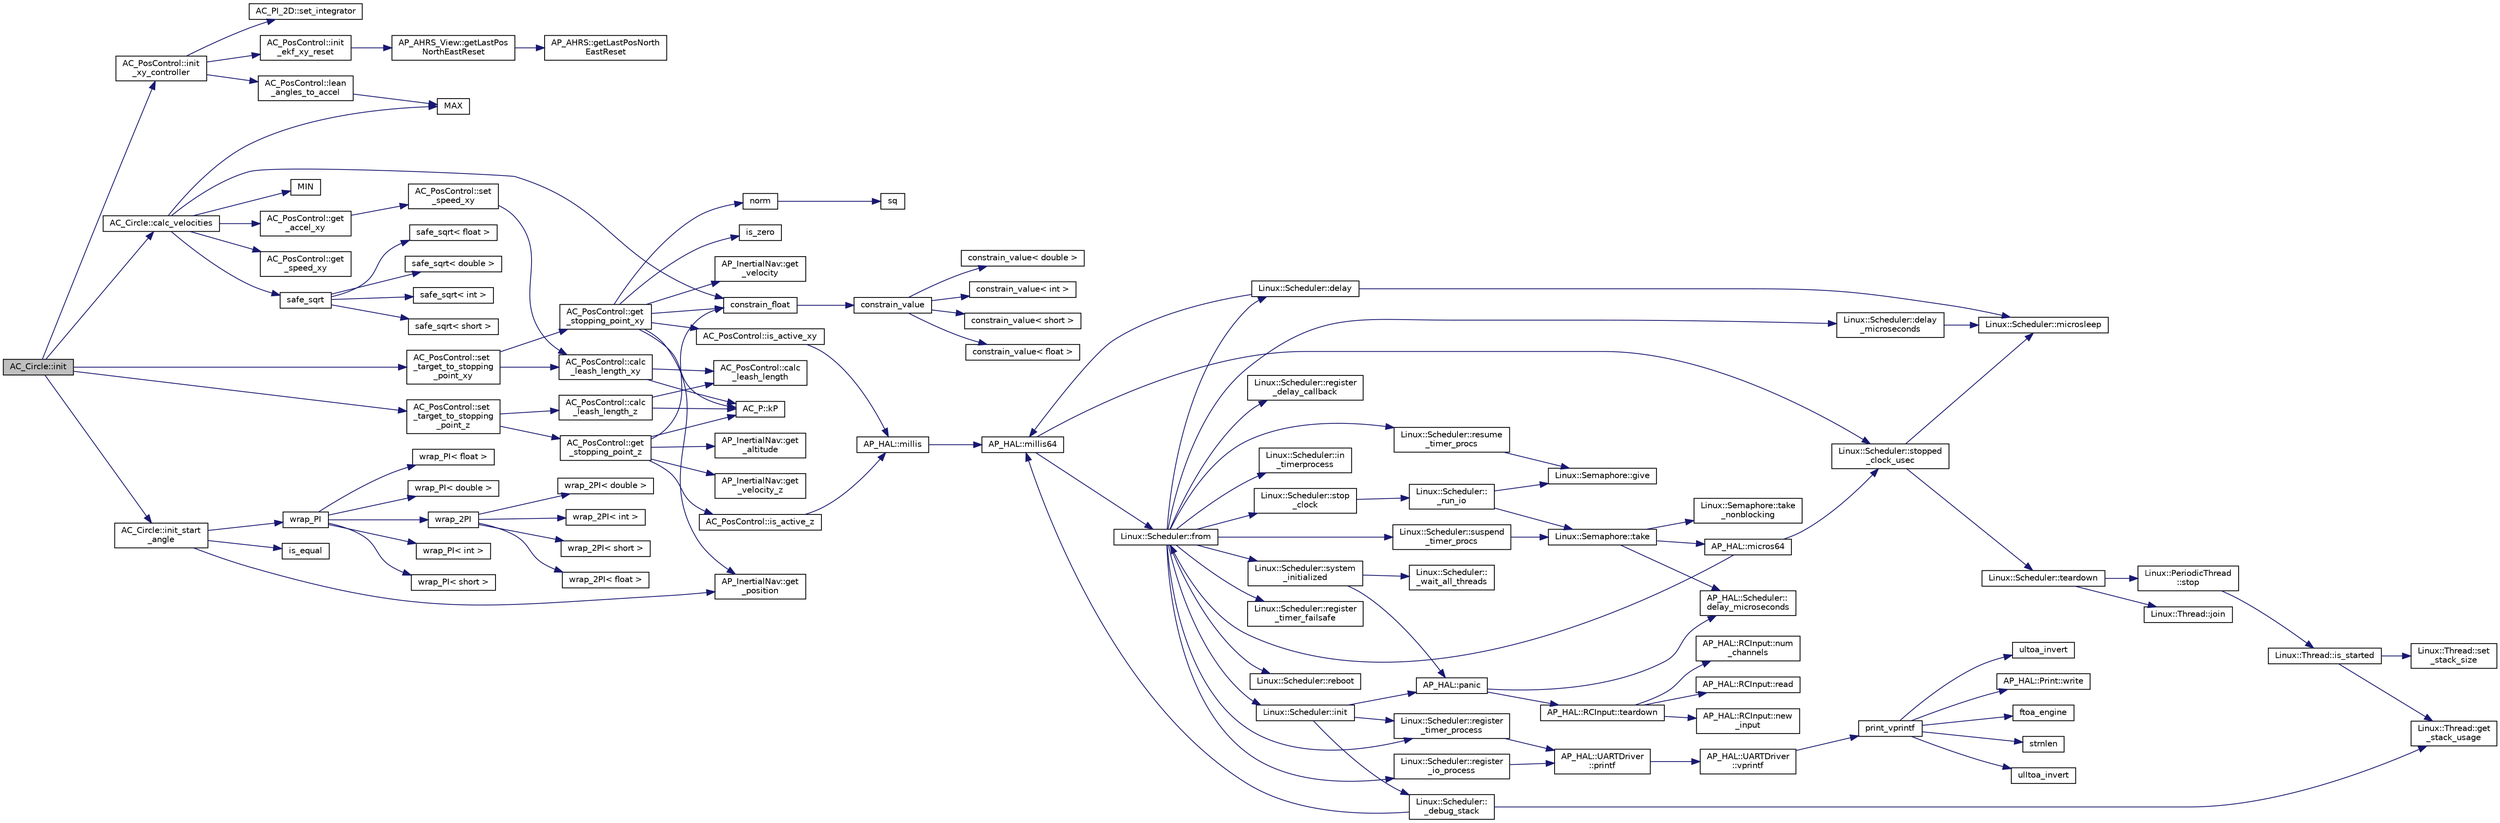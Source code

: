 digraph "AC_Circle::init"
{
 // INTERACTIVE_SVG=YES
  edge [fontname="Helvetica",fontsize="10",labelfontname="Helvetica",labelfontsize="10"];
  node [fontname="Helvetica",fontsize="10",shape=record];
  rankdir="LR";
  Node1 [label="AC_Circle::init",height=0.2,width=0.4,color="black", fillcolor="grey75", style="filled", fontcolor="black"];
  Node1 -> Node2 [color="midnightblue",fontsize="10",style="solid",fontname="Helvetica"];
  Node2 [label="AC_PosControl::init\l_xy_controller",height=0.2,width=0.4,color="black", fillcolor="white", style="filled",URL="$classAC__PosControl.html#ae1676c283b03793693b7c94cecdcd0b2"];
  Node2 -> Node3 [color="midnightblue",fontsize="10",style="solid",fontname="Helvetica"];
  Node3 [label="AC_PosControl::lean\l_angles_to_accel",height=0.2,width=0.4,color="black", fillcolor="white", style="filled",URL="$classAC__PosControl.html#a146634dd74332c97600e933213a75d5a"];
  Node3 -> Node4 [color="midnightblue",fontsize="10",style="solid",fontname="Helvetica"];
  Node4 [label="MAX",height=0.2,width=0.4,color="black", fillcolor="white", style="filled",URL="$AP__Math_8h.html#a5c0b5c82749ac54970b2699d3c10ee9b"];
  Node2 -> Node5 [color="midnightblue",fontsize="10",style="solid",fontname="Helvetica"];
  Node5 [label="AC_PI_2D::set_integrator",height=0.2,width=0.4,color="black", fillcolor="white", style="filled",URL="$classAC__PI__2D.html#a8ac4814c01feeaf004cb2b51de479cc5"];
  Node2 -> Node6 [color="midnightblue",fontsize="10",style="solid",fontname="Helvetica"];
  Node6 [label="AC_PosControl::init\l_ekf_xy_reset",height=0.2,width=0.4,color="black", fillcolor="white", style="filled",URL="$classAC__PosControl.html#a85a901d243ace613341b084dec4cc816",tooltip="initialise and check for ekf position resets "];
  Node6 -> Node7 [color="midnightblue",fontsize="10",style="solid",fontname="Helvetica"];
  Node7 [label="AP_AHRS_View::getLastPos\lNorthEastReset",height=0.2,width=0.4,color="black", fillcolor="white", style="filled",URL="$classAP__AHRS__View.html#aece6c9bacb017a76fdc659fa0c38b0f3"];
  Node7 -> Node8 [color="midnightblue",fontsize="10",style="solid",fontname="Helvetica"];
  Node8 [label="AP_AHRS::getLastPosNorth\lEastReset",height=0.2,width=0.4,color="black", fillcolor="white", style="filled",URL="$classAP__AHRS.html#aa185cf9c48e53ea7d3738160aee7eed7"];
  Node1 -> Node9 [color="midnightblue",fontsize="10",style="solid",fontname="Helvetica"];
  Node9 [label="AC_PosControl::set\l_target_to_stopping\l_point_xy",height=0.2,width=0.4,color="black", fillcolor="white", style="filled",URL="$classAC__PosControl.html#a1f4f9aac832250d36fe36a6be1ccbb84",tooltip="set_target_to_stopping_point_xy - sets horizontal target to reasonable stopping position in cm from h..."];
  Node9 -> Node10 [color="midnightblue",fontsize="10",style="solid",fontname="Helvetica"];
  Node10 [label="AC_PosControl::calc\l_leash_length_xy",height=0.2,width=0.4,color="black", fillcolor="white", style="filled",URL="$classAC__PosControl.html#ac4f923c39399266568b9ae9419a0596f"];
  Node10 -> Node11 [color="midnightblue",fontsize="10",style="solid",fontname="Helvetica"];
  Node11 [label="AC_PosControl::calc\l_leash_length",height=0.2,width=0.4,color="black", fillcolor="white", style="filled",URL="$classAC__PosControl.html#a92e0998be57c8a917a7a7514c542e314",tooltip="calc_leash_length - calculates the horizontal leash length given a maximum speed, acceleration and po..."];
  Node10 -> Node12 [color="midnightblue",fontsize="10",style="solid",fontname="Helvetica"];
  Node12 [label="AC_P::kP",height=0.2,width=0.4,color="black", fillcolor="white", style="filled",URL="$classAC__P.html#a723b372dfceb74ddb2edbe11544e9d5a"];
  Node9 -> Node13 [color="midnightblue",fontsize="10",style="solid",fontname="Helvetica"];
  Node13 [label="AC_PosControl::get\l_stopping_point_xy",height=0.2,width=0.4,color="black", fillcolor="white", style="filled",URL="$classAC__PosControl.html#a4054e2d2dc53b9b0c2fd26898781af89"];
  Node13 -> Node14 [color="midnightblue",fontsize="10",style="solid",fontname="Helvetica"];
  Node14 [label="AP_InertialNav::get\l_position",height=0.2,width=0.4,color="black", fillcolor="white", style="filled",URL="$classAP__InertialNav.html#a39348dd51a8c32fe16d01dfef284e31a"];
  Node13 -> Node15 [color="midnightblue",fontsize="10",style="solid",fontname="Helvetica"];
  Node15 [label="AP_InertialNav::get\l_velocity",height=0.2,width=0.4,color="black", fillcolor="white", style="filled",URL="$classAP__InertialNav.html#a5bfad40c8a4e0ca98aa09c80e17c4ff5"];
  Node13 -> Node12 [color="midnightblue",fontsize="10",style="solid",fontname="Helvetica"];
  Node13 -> Node16 [color="midnightblue",fontsize="10",style="solid",fontname="Helvetica"];
  Node16 [label="AC_PosControl::is_active_xy",height=0.2,width=0.4,color="black", fillcolor="white", style="filled",URL="$classAC__PosControl.html#ad6864eaa25734c3908f5a77da3499a60"];
  Node16 -> Node17 [color="midnightblue",fontsize="10",style="solid",fontname="Helvetica"];
  Node17 [label="AP_HAL::millis",height=0.2,width=0.4,color="black", fillcolor="white", style="filled",URL="$namespaceAP__HAL.html#a77dffbb18891996280308e21316ec186"];
  Node17 -> Node18 [color="midnightblue",fontsize="10",style="solid",fontname="Helvetica"];
  Node18 [label="AP_HAL::millis64",height=0.2,width=0.4,color="black", fillcolor="white", style="filled",URL="$namespaceAP__HAL.html#a59336c5fceaf28a76d1df1581a87a25d"];
  Node18 -> Node19 [color="midnightblue",fontsize="10",style="solid",fontname="Helvetica"];
  Node19 [label="Linux::Scheduler::from",height=0.2,width=0.4,color="black", fillcolor="white", style="filled",URL="$classLinux_1_1Scheduler.html#a53ecaae0fdc72f85bd57c4b0cff93653"];
  Node19 -> Node20 [color="midnightblue",fontsize="10",style="solid",fontname="Helvetica"];
  Node20 [label="Linux::Scheduler::init",height=0.2,width=0.4,color="black", fillcolor="white", style="filled",URL="$classLinux_1_1Scheduler.html#a3d77c332e051c28c83fb07757e7100bd"];
  Node20 -> Node21 [color="midnightblue",fontsize="10",style="solid",fontname="Helvetica"];
  Node21 [label="AP_HAL::panic",height=0.2,width=0.4,color="black", fillcolor="white", style="filled",URL="$namespaceAP__HAL.html#a71832f03d849a0c088f04fc98d3c8143"];
  Node21 -> Node22 [color="midnightblue",fontsize="10",style="solid",fontname="Helvetica"];
  Node22 [label="AP_HAL::RCInput::teardown",height=0.2,width=0.4,color="black", fillcolor="white", style="filled",URL="$classAP__HAL_1_1RCInput.html#a2bea13d38f2b9ae8bf5193a3a69f0a31"];
  Node22 -> Node23 [color="midnightblue",fontsize="10",style="solid",fontname="Helvetica"];
  Node23 [label="AP_HAL::RCInput::new\l_input",height=0.2,width=0.4,color="black", fillcolor="white", style="filled",URL="$classAP__HAL_1_1RCInput.html#aee1fade33080edef83dd7db0fad0f7da"];
  Node22 -> Node24 [color="midnightblue",fontsize="10",style="solid",fontname="Helvetica"];
  Node24 [label="AP_HAL::RCInput::num\l_channels",height=0.2,width=0.4,color="black", fillcolor="white", style="filled",URL="$classAP__HAL_1_1RCInput.html#ae55f959c6115c1f41783af3a2b6c4fcd"];
  Node22 -> Node25 [color="midnightblue",fontsize="10",style="solid",fontname="Helvetica"];
  Node25 [label="AP_HAL::RCInput::read",height=0.2,width=0.4,color="black", fillcolor="white", style="filled",URL="$classAP__HAL_1_1RCInput.html#a078fd7e6d2e6a899009ec674a8e03498"];
  Node21 -> Node26 [color="midnightblue",fontsize="10",style="solid",fontname="Helvetica"];
  Node26 [label="AP_HAL::Scheduler::\ldelay_microseconds",height=0.2,width=0.4,color="black", fillcolor="white", style="filled",URL="$classAP__HAL_1_1Scheduler.html#a78c4f1b1f192ac1c99544b6cc8f099b0"];
  Node20 -> Node27 [color="midnightblue",fontsize="10",style="solid",fontname="Helvetica"];
  Node27 [label="Linux::Scheduler::register\l_timer_process",height=0.2,width=0.4,color="black", fillcolor="white", style="filled",URL="$classLinux_1_1Scheduler.html#a02a34a123dfebaf360f7010745e1e646"];
  Node27 -> Node28 [color="midnightblue",fontsize="10",style="solid",fontname="Helvetica"];
  Node28 [label="AP_HAL::UARTDriver\l::printf",height=0.2,width=0.4,color="black", fillcolor="white", style="filled",URL="$classAP__HAL_1_1UARTDriver.html#a6ceedc792594e59fc7d80b39a435f027"];
  Node28 -> Node29 [color="midnightblue",fontsize="10",style="solid",fontname="Helvetica"];
  Node29 [label="AP_HAL::UARTDriver\l::vprintf",height=0.2,width=0.4,color="black", fillcolor="white", style="filled",URL="$classAP__HAL_1_1UARTDriver.html#aa8abfb6d6641299472c29ac1edde559f"];
  Node29 -> Node30 [color="midnightblue",fontsize="10",style="solid",fontname="Helvetica"];
  Node30 [label="print_vprintf",height=0.2,width=0.4,color="black", fillcolor="white", style="filled",URL="$print__vprintf_8cpp.html#a1534eaeab54696df96975b56d9f49212"];
  Node30 -> Node31 [color="midnightblue",fontsize="10",style="solid",fontname="Helvetica"];
  Node31 [label="AP_HAL::Print::write",height=0.2,width=0.4,color="black", fillcolor="white", style="filled",URL="$classAP__HAL_1_1Print.html#acc65391952a43334f8f5c9bef341f501"];
  Node30 -> Node32 [color="midnightblue",fontsize="10",style="solid",fontname="Helvetica"];
  Node32 [label="ftoa_engine",height=0.2,width=0.4,color="black", fillcolor="white", style="filled",URL="$ftoa__engine_8cpp.html#a1c28234da8f20b43c85890d4bb452947"];
  Node30 -> Node33 [color="midnightblue",fontsize="10",style="solid",fontname="Helvetica"];
  Node33 [label="strnlen",height=0.2,width=0.4,color="black", fillcolor="white", style="filled",URL="$replace_8cpp.html#a880bcc7b85a09e6254691bebd5344b51"];
  Node30 -> Node34 [color="midnightblue",fontsize="10",style="solid",fontname="Helvetica"];
  Node34 [label="ulltoa_invert",height=0.2,width=0.4,color="black", fillcolor="white", style="filled",URL="$utoa__invert_8cpp.html#a34926f552460b47c414ec4d83b32815c"];
  Node30 -> Node35 [color="midnightblue",fontsize="10",style="solid",fontname="Helvetica"];
  Node35 [label="ultoa_invert",height=0.2,width=0.4,color="black", fillcolor="white", style="filled",URL="$utoa__invert_8cpp.html#a5d99bba8e697c1e11da489d88fca8559"];
  Node20 -> Node36 [color="midnightblue",fontsize="10",style="solid",fontname="Helvetica"];
  Node36 [label="Linux::Scheduler::\l_debug_stack",height=0.2,width=0.4,color="black", fillcolor="white", style="filled",URL="$classLinux_1_1Scheduler.html#a163eb7b285c95b1b1d036fc61d723910"];
  Node36 -> Node18 [color="midnightblue",fontsize="10",style="solid",fontname="Helvetica"];
  Node36 -> Node37 [color="midnightblue",fontsize="10",style="solid",fontname="Helvetica"];
  Node37 [label="Linux::Thread::get\l_stack_usage",height=0.2,width=0.4,color="black", fillcolor="white", style="filled",URL="$classLinux_1_1Thread.html#a6884970a0811ae21953c57fb98aa6e96"];
  Node19 -> Node38 [color="midnightblue",fontsize="10",style="solid",fontname="Helvetica"];
  Node38 [label="Linux::Scheduler::delay",height=0.2,width=0.4,color="black", fillcolor="white", style="filled",URL="$classLinux_1_1Scheduler.html#a14f3239ecbb9889823b20dc9de655c2f"];
  Node38 -> Node18 [color="midnightblue",fontsize="10",style="solid",fontname="Helvetica"];
  Node38 -> Node39 [color="midnightblue",fontsize="10",style="solid",fontname="Helvetica"];
  Node39 [label="Linux::Scheduler::microsleep",height=0.2,width=0.4,color="black", fillcolor="white", style="filled",URL="$classLinux_1_1Scheduler.html#a647872aff158b510c56862f51f951538"];
  Node19 -> Node40 [color="midnightblue",fontsize="10",style="solid",fontname="Helvetica"];
  Node40 [label="Linux::Scheduler::delay\l_microseconds",height=0.2,width=0.4,color="black", fillcolor="white", style="filled",URL="$classLinux_1_1Scheduler.html#a4cffd5bcba0175bf49c7aa75ff3bf09a"];
  Node40 -> Node39 [color="midnightblue",fontsize="10",style="solid",fontname="Helvetica"];
  Node19 -> Node41 [color="midnightblue",fontsize="10",style="solid",fontname="Helvetica"];
  Node41 [label="Linux::Scheduler::register\l_delay_callback",height=0.2,width=0.4,color="black", fillcolor="white", style="filled",URL="$classLinux_1_1Scheduler.html#a5cb50b637d5fd3e5f9220bc23db0fb3f"];
  Node19 -> Node27 [color="midnightblue",fontsize="10",style="solid",fontname="Helvetica"];
  Node19 -> Node42 [color="midnightblue",fontsize="10",style="solid",fontname="Helvetica"];
  Node42 [label="Linux::Scheduler::register\l_io_process",height=0.2,width=0.4,color="black", fillcolor="white", style="filled",URL="$classLinux_1_1Scheduler.html#aa2be97cb8686d72cc322fb38f69a940c"];
  Node42 -> Node28 [color="midnightblue",fontsize="10",style="solid",fontname="Helvetica"];
  Node19 -> Node43 [color="midnightblue",fontsize="10",style="solid",fontname="Helvetica"];
  Node43 [label="Linux::Scheduler::suspend\l_timer_procs",height=0.2,width=0.4,color="black", fillcolor="white", style="filled",URL="$classLinux_1_1Scheduler.html#abba967d02c28cb0b16a7cebbff9bc6d6"];
  Node43 -> Node44 [color="midnightblue",fontsize="10",style="solid",fontname="Helvetica"];
  Node44 [label="Linux::Semaphore::take",height=0.2,width=0.4,color="black", fillcolor="white", style="filled",URL="$classLinux_1_1Semaphore.html#afc4c8706abb7e68aa4001ea372dc614e"];
  Node44 -> Node45 [color="midnightblue",fontsize="10",style="solid",fontname="Helvetica"];
  Node45 [label="Linux::Semaphore::take\l_nonblocking",height=0.2,width=0.4,color="black", fillcolor="white", style="filled",URL="$classLinux_1_1Semaphore.html#a561b4f40f3a76335f1a686c2aed526f9"];
  Node44 -> Node46 [color="midnightblue",fontsize="10",style="solid",fontname="Helvetica"];
  Node46 [label="AP_HAL::micros64",height=0.2,width=0.4,color="black", fillcolor="white", style="filled",URL="$namespaceAP__HAL.html#a7aa0ce7625c9680e30ff4a99940907a5"];
  Node46 -> Node19 [color="midnightblue",fontsize="10",style="solid",fontname="Helvetica"];
  Node46 -> Node47 [color="midnightblue",fontsize="10",style="solid",fontname="Helvetica"];
  Node47 [label="Linux::Scheduler::stopped\l_clock_usec",height=0.2,width=0.4,color="black", fillcolor="white", style="filled",URL="$classLinux_1_1Scheduler.html#a682b4c34f330f66db5ab4aa5d96e13f9"];
  Node47 -> Node39 [color="midnightblue",fontsize="10",style="solid",fontname="Helvetica"];
  Node47 -> Node48 [color="midnightblue",fontsize="10",style="solid",fontname="Helvetica"];
  Node48 [label="Linux::Scheduler::teardown",height=0.2,width=0.4,color="black", fillcolor="white", style="filled",URL="$classLinux_1_1Scheduler.html#ab373a83d818679432520ea881044b2a7"];
  Node48 -> Node49 [color="midnightblue",fontsize="10",style="solid",fontname="Helvetica"];
  Node49 [label="Linux::PeriodicThread\l::stop",height=0.2,width=0.4,color="black", fillcolor="white", style="filled",URL="$classLinux_1_1PeriodicThread.html#a136aaf6e713f63b246fc4a2905e6e9a1"];
  Node49 -> Node50 [color="midnightblue",fontsize="10",style="solid",fontname="Helvetica"];
  Node50 [label="Linux::Thread::is_started",height=0.2,width=0.4,color="black", fillcolor="white", style="filled",URL="$classLinux_1_1Thread.html#a240d7b48a9a8eb43638f67295a1819e5"];
  Node50 -> Node37 [color="midnightblue",fontsize="10",style="solid",fontname="Helvetica"];
  Node50 -> Node51 [color="midnightblue",fontsize="10",style="solid",fontname="Helvetica"];
  Node51 [label="Linux::Thread::set\l_stack_size",height=0.2,width=0.4,color="black", fillcolor="white", style="filled",URL="$classLinux_1_1Thread.html#a8d3282b714faaf68eae534e9276419f0"];
  Node48 -> Node52 [color="midnightblue",fontsize="10",style="solid",fontname="Helvetica"];
  Node52 [label="Linux::Thread::join",height=0.2,width=0.4,color="black", fillcolor="white", style="filled",URL="$classLinux_1_1Thread.html#a32b7d184279634922e2f3b23b584fbcd"];
  Node44 -> Node26 [color="midnightblue",fontsize="10",style="solid",fontname="Helvetica"];
  Node19 -> Node53 [color="midnightblue",fontsize="10",style="solid",fontname="Helvetica"];
  Node53 [label="Linux::Scheduler::resume\l_timer_procs",height=0.2,width=0.4,color="black", fillcolor="white", style="filled",URL="$classLinux_1_1Scheduler.html#aee4e701b92cb4721c4de1bfcdcded70c"];
  Node53 -> Node54 [color="midnightblue",fontsize="10",style="solid",fontname="Helvetica"];
  Node54 [label="Linux::Semaphore::give",height=0.2,width=0.4,color="black", fillcolor="white", style="filled",URL="$classLinux_1_1Semaphore.html#a216f91636f64b57b59d43ef64af91624"];
  Node19 -> Node55 [color="midnightblue",fontsize="10",style="solid",fontname="Helvetica"];
  Node55 [label="Linux::Scheduler::in\l_timerprocess",height=0.2,width=0.4,color="black", fillcolor="white", style="filled",URL="$classLinux_1_1Scheduler.html#af23753e7c6bfa97553db215a64235455"];
  Node19 -> Node56 [color="midnightblue",fontsize="10",style="solid",fontname="Helvetica"];
  Node56 [label="Linux::Scheduler::register\l_timer_failsafe",height=0.2,width=0.4,color="black", fillcolor="white", style="filled",URL="$classLinux_1_1Scheduler.html#ac193459e3575c7a0588fdc72250c2044"];
  Node19 -> Node57 [color="midnightblue",fontsize="10",style="solid",fontname="Helvetica"];
  Node57 [label="Linux::Scheduler::system\l_initialized",height=0.2,width=0.4,color="black", fillcolor="white", style="filled",URL="$classLinux_1_1Scheduler.html#ad6070a7ee637adf5101b1e6b6efbf8f6"];
  Node57 -> Node21 [color="midnightblue",fontsize="10",style="solid",fontname="Helvetica"];
  Node57 -> Node58 [color="midnightblue",fontsize="10",style="solid",fontname="Helvetica"];
  Node58 [label="Linux::Scheduler::\l_wait_all_threads",height=0.2,width=0.4,color="black", fillcolor="white", style="filled",URL="$classLinux_1_1Scheduler.html#ac52c8da3f1f4fd79c50bd64379daf399"];
  Node19 -> Node59 [color="midnightblue",fontsize="10",style="solid",fontname="Helvetica"];
  Node59 [label="Linux::Scheduler::reboot",height=0.2,width=0.4,color="black", fillcolor="white", style="filled",URL="$classLinux_1_1Scheduler.html#ae72cfa66c849ffd882ef518c35c71e69"];
  Node19 -> Node60 [color="midnightblue",fontsize="10",style="solid",fontname="Helvetica"];
  Node60 [label="Linux::Scheduler::stop\l_clock",height=0.2,width=0.4,color="black", fillcolor="white", style="filled",URL="$classLinux_1_1Scheduler.html#a392aebafcdfe9a812e4db4b7a9dcce9c"];
  Node60 -> Node61 [color="midnightblue",fontsize="10",style="solid",fontname="Helvetica"];
  Node61 [label="Linux::Scheduler::\l_run_io",height=0.2,width=0.4,color="black", fillcolor="white", style="filled",URL="$classLinux_1_1Scheduler.html#a70b024d7d0886bf47b46cc3ee310d638"];
  Node61 -> Node44 [color="midnightblue",fontsize="10",style="solid",fontname="Helvetica"];
  Node61 -> Node54 [color="midnightblue",fontsize="10",style="solid",fontname="Helvetica"];
  Node18 -> Node47 [color="midnightblue",fontsize="10",style="solid",fontname="Helvetica"];
  Node13 -> Node62 [color="midnightblue",fontsize="10",style="solid",fontname="Helvetica"];
  Node62 [label="norm",height=0.2,width=0.4,color="black", fillcolor="white", style="filled",URL="$AP__Math_8h.html#adc76d4a5e5c9ae8cb7ab17b55c40d636"];
  Node62 -> Node63 [color="midnightblue",fontsize="10",style="solid",fontname="Helvetica"];
  Node63 [label="sq",height=0.2,width=0.4,color="black", fillcolor="white", style="filled",URL="$AP__Math_8h.html#a0375e3d67fd3911cacee5c3e1408c0f2"];
  Node13 -> Node64 [color="midnightblue",fontsize="10",style="solid",fontname="Helvetica"];
  Node64 [label="is_zero",height=0.2,width=0.4,color="black", fillcolor="white", style="filled",URL="$AP__Math_8h.html#a2a12cce483e9b870da70d30406d82c60"];
  Node13 -> Node65 [color="midnightblue",fontsize="10",style="solid",fontname="Helvetica"];
  Node65 [label="constrain_float",height=0.2,width=0.4,color="black", fillcolor="white", style="filled",URL="$AP__Math_8h.html#ad525609d9dba6ffa556a0fbf08a3f9b4"];
  Node65 -> Node66 [color="midnightblue",fontsize="10",style="solid",fontname="Helvetica"];
  Node66 [label="constrain_value",height=0.2,width=0.4,color="black", fillcolor="white", style="filled",URL="$AP__Math_8h.html#a20e8f8671c282c69c1954652b6d61585"];
  Node66 -> Node67 [color="midnightblue",fontsize="10",style="solid",fontname="Helvetica"];
  Node67 [label="constrain_value\< int \>",height=0.2,width=0.4,color="black", fillcolor="white", style="filled",URL="$AP__Math_8cpp.html#a37e8e901754cb9c8e53a8e3030c82c50"];
  Node66 -> Node68 [color="midnightblue",fontsize="10",style="solid",fontname="Helvetica"];
  Node68 [label="constrain_value\< short \>",height=0.2,width=0.4,color="black", fillcolor="white", style="filled",URL="$AP__Math_8cpp.html#afdbe107ec1987d318a6347816fbf2b89"];
  Node66 -> Node69 [color="midnightblue",fontsize="10",style="solid",fontname="Helvetica"];
  Node69 [label="constrain_value\< float \>",height=0.2,width=0.4,color="black", fillcolor="white", style="filled",URL="$AP__Math_8cpp.html#ae6c621670c214da687de21d4e3a92587"];
  Node66 -> Node70 [color="midnightblue",fontsize="10",style="solid",fontname="Helvetica"];
  Node70 [label="constrain_value\< double \>",height=0.2,width=0.4,color="black", fillcolor="white", style="filled",URL="$AP__Math_8cpp.html#afe3990b00e9abc43fa97dfaf8e32f5c4"];
  Node1 -> Node71 [color="midnightblue",fontsize="10",style="solid",fontname="Helvetica"];
  Node71 [label="AC_PosControl::set\l_target_to_stopping\l_point_z",height=0.2,width=0.4,color="black", fillcolor="white", style="filled",URL="$classAC__PosControl.html#a51caffd56dd27f42595df30f63cd1eaa",tooltip="set_target_to_stopping_point_z - sets altitude target to reasonable stopping altitude in cm above hom..."];
  Node71 -> Node72 [color="midnightblue",fontsize="10",style="solid",fontname="Helvetica"];
  Node72 [label="AC_PosControl::calc\l_leash_length_z",height=0.2,width=0.4,color="black", fillcolor="white", style="filled",URL="$classAC__PosControl.html#acac2980eb3698791d55ca8fa260ab5af"];
  Node72 -> Node11 [color="midnightblue",fontsize="10",style="solid",fontname="Helvetica"];
  Node72 -> Node12 [color="midnightblue",fontsize="10",style="solid",fontname="Helvetica"];
  Node71 -> Node73 [color="midnightblue",fontsize="10",style="solid",fontname="Helvetica"];
  Node73 [label="AC_PosControl::get\l_stopping_point_z",height=0.2,width=0.4,color="black", fillcolor="white", style="filled",URL="$classAC__PosControl.html#a20ac6348cbb9a1ac803c626c91ec93e5",tooltip="get_stopping_point_z - calculates stopping point based on current position, velocity, vehicle acceleration "];
  Node73 -> Node74 [color="midnightblue",fontsize="10",style="solid",fontname="Helvetica"];
  Node74 [label="AP_InertialNav::get\l_altitude",height=0.2,width=0.4,color="black", fillcolor="white", style="filled",URL="$classAP__InertialNav.html#ac47da3c171cdcaabb4bc3a2749762461"];
  Node73 -> Node75 [color="midnightblue",fontsize="10",style="solid",fontname="Helvetica"];
  Node75 [label="AP_InertialNav::get\l_velocity_z",height=0.2,width=0.4,color="black", fillcolor="white", style="filled",URL="$classAP__InertialNav.html#a0bfe83fb80c4340b39987b25c26659b6"];
  Node73 -> Node76 [color="midnightblue",fontsize="10",style="solid",fontname="Helvetica"];
  Node76 [label="AC_PosControl::is_active_z",height=0.2,width=0.4,color="black", fillcolor="white", style="filled",URL="$classAC__PosControl.html#aeaaab19261649e644c0c83b471a0325c"];
  Node76 -> Node17 [color="midnightblue",fontsize="10",style="solid",fontname="Helvetica"];
  Node73 -> Node12 [color="midnightblue",fontsize="10",style="solid",fontname="Helvetica"];
  Node73 -> Node65 [color="midnightblue",fontsize="10",style="solid",fontname="Helvetica"];
  Node1 -> Node77 [color="midnightblue",fontsize="10",style="solid",fontname="Helvetica"];
  Node77 [label="AC_Circle::calc_velocities",height=0.2,width=0.4,color="black", fillcolor="white", style="filled",URL="$classAC__Circle.html#a158b85e4c80f553ccce4250565a3b23f"];
  Node77 -> Node4 [color="midnightblue",fontsize="10",style="solid",fontname="Helvetica"];
  Node77 -> Node78 [color="midnightblue",fontsize="10",style="solid",fontname="Helvetica"];
  Node78 [label="MIN",height=0.2,width=0.4,color="black", fillcolor="white", style="filled",URL="$AP__Math_8h.html#a6b187a3fa1e9f663e89175e7e8e213d6"];
  Node77 -> Node79 [color="midnightblue",fontsize="10",style="solid",fontname="Helvetica"];
  Node79 [label="AC_PosControl::get\l_speed_xy",height=0.2,width=0.4,color="black", fillcolor="white", style="filled",URL="$classAC__PosControl.html#aa29e7079a2637d1820276bd35a76c084"];
  Node77 -> Node80 [color="midnightblue",fontsize="10",style="solid",fontname="Helvetica"];
  Node80 [label="safe_sqrt",height=0.2,width=0.4,color="black", fillcolor="white", style="filled",URL="$AP__Math_8cpp.html#ac89eb1832d8e4d67fcf1ac07e3c25184"];
  Node80 -> Node81 [color="midnightblue",fontsize="10",style="solid",fontname="Helvetica"];
  Node81 [label="safe_sqrt\< int \>",height=0.2,width=0.4,color="black", fillcolor="white", style="filled",URL="$AP__Math_8cpp.html#aa5cb9421d48def32eb7574adb1b152b0"];
  Node80 -> Node82 [color="midnightblue",fontsize="10",style="solid",fontname="Helvetica"];
  Node82 [label="safe_sqrt\< short \>",height=0.2,width=0.4,color="black", fillcolor="white", style="filled",URL="$AP__Math_8cpp.html#a6952300e3d03222491051d674312b67d"];
  Node80 -> Node83 [color="midnightblue",fontsize="10",style="solid",fontname="Helvetica"];
  Node83 [label="safe_sqrt\< float \>",height=0.2,width=0.4,color="black", fillcolor="white", style="filled",URL="$AP__Math_8cpp.html#a40ae6cfccff676d9d2ff57e2e9ca549c"];
  Node80 -> Node84 [color="midnightblue",fontsize="10",style="solid",fontname="Helvetica"];
  Node84 [label="safe_sqrt\< double \>",height=0.2,width=0.4,color="black", fillcolor="white", style="filled",URL="$AP__Math_8cpp.html#acf6795fb73b8b915b53126f71cd2712a"];
  Node77 -> Node85 [color="midnightblue",fontsize="10",style="solid",fontname="Helvetica"];
  Node85 [label="AC_PosControl::get\l_accel_xy",height=0.2,width=0.4,color="black", fillcolor="white", style="filled",URL="$classAC__PosControl.html#a00403fdcd2f83a4218f58dd59db4863c"];
  Node85 -> Node86 [color="midnightblue",fontsize="10",style="solid",fontname="Helvetica"];
  Node86 [label="AC_PosControl::set\l_speed_xy",height=0.2,width=0.4,color="black", fillcolor="white", style="filled",URL="$classAC__PosControl.html#aeb636a56d87a2495d86e394ff6ac7549"];
  Node86 -> Node10 [color="midnightblue",fontsize="10",style="solid",fontname="Helvetica"];
  Node77 -> Node65 [color="midnightblue",fontsize="10",style="solid",fontname="Helvetica"];
  Node1 -> Node87 [color="midnightblue",fontsize="10",style="solid",fontname="Helvetica"];
  Node87 [label="AC_Circle::init_start\l_angle",height=0.2,width=0.4,color="black", fillcolor="white", style="filled",URL="$classAC__Circle.html#a068f730ad380c70882516caa8807108e"];
  Node87 -> Node88 [color="midnightblue",fontsize="10",style="solid",fontname="Helvetica"];
  Node88 [label="wrap_PI",height=0.2,width=0.4,color="black", fillcolor="white", style="filled",URL="$AP__Math_8cpp.html#a21d0562d7b23dd9f04bc30a3611cc577"];
  Node88 -> Node89 [color="midnightblue",fontsize="10",style="solid",fontname="Helvetica"];
  Node89 [label="wrap_2PI",height=0.2,width=0.4,color="black", fillcolor="white", style="filled",URL="$AP__Math_8cpp.html#aa66b7eae8d7e99247c6a2b3d2b5c7b8d"];
  Node89 -> Node90 [color="midnightblue",fontsize="10",style="solid",fontname="Helvetica"];
  Node90 [label="wrap_2PI\< int \>",height=0.2,width=0.4,color="black", fillcolor="white", style="filled",URL="$AP__Math_8cpp.html#a50a4ded454375642e1944882b01a1ae5"];
  Node89 -> Node91 [color="midnightblue",fontsize="10",style="solid",fontname="Helvetica"];
  Node91 [label="wrap_2PI\< short \>",height=0.2,width=0.4,color="black", fillcolor="white", style="filled",URL="$AP__Math_8cpp.html#aaf8ce7d4f9e3837bdbd5aac6545b4000"];
  Node89 -> Node92 [color="midnightblue",fontsize="10",style="solid",fontname="Helvetica"];
  Node92 [label="wrap_2PI\< float \>",height=0.2,width=0.4,color="black", fillcolor="white", style="filled",URL="$AP__Math_8cpp.html#a7182302503c136742396e3057b680dc7"];
  Node89 -> Node93 [color="midnightblue",fontsize="10",style="solid",fontname="Helvetica"];
  Node93 [label="wrap_2PI\< double \>",height=0.2,width=0.4,color="black", fillcolor="white", style="filled",URL="$AP__Math_8cpp.html#a0b4be48e39c65e97084146b9f1d22c00"];
  Node88 -> Node94 [color="midnightblue",fontsize="10",style="solid",fontname="Helvetica"];
  Node94 [label="wrap_PI\< int \>",height=0.2,width=0.4,color="black", fillcolor="white", style="filled",URL="$AP__Math_8cpp.html#a044023fcfa899d449f5a219ca7596ca4"];
  Node88 -> Node95 [color="midnightblue",fontsize="10",style="solid",fontname="Helvetica"];
  Node95 [label="wrap_PI\< short \>",height=0.2,width=0.4,color="black", fillcolor="white", style="filled",URL="$AP__Math_8cpp.html#ad0041912c2965b653fa9cf6854e47bc8"];
  Node88 -> Node96 [color="midnightblue",fontsize="10",style="solid",fontname="Helvetica"];
  Node96 [label="wrap_PI\< float \>",height=0.2,width=0.4,color="black", fillcolor="white", style="filled",URL="$AP__Math_8cpp.html#a789e7d40c173a1fab6560d1b61609952"];
  Node88 -> Node97 [color="midnightblue",fontsize="10",style="solid",fontname="Helvetica"];
  Node97 [label="wrap_PI\< double \>",height=0.2,width=0.4,color="black", fillcolor="white", style="filled",URL="$AP__Math_8cpp.html#a66b3a8191d62a34f4d673d5c62d8d1cf"];
  Node87 -> Node14 [color="midnightblue",fontsize="10",style="solid",fontname="Helvetica"];
  Node87 -> Node98 [color="midnightblue",fontsize="10",style="solid",fontname="Helvetica"];
  Node98 [label="is_equal",height=0.2,width=0.4,color="black", fillcolor="white", style="filled",URL="$AP__Math_8cpp.html#accbd9f8bbc0adacd51efa66fad490c24"];
}
